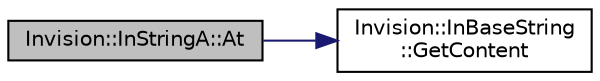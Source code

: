 digraph "Invision::InStringA::At"
{
 // LATEX_PDF_SIZE
  edge [fontname="Helvetica",fontsize="10",labelfontname="Helvetica",labelfontsize="10"];
  node [fontname="Helvetica",fontsize="10",shape=record];
  rankdir="LR";
  Node1 [label="Invision::InStringA::At",height=0.2,width=0.4,color="black", fillcolor="grey75", style="filled", fontcolor="black",tooltip=" "];
  Node1 -> Node2 [color="midnightblue",fontsize="10",style="solid"];
  Node2 [label="Invision::InBaseString\l::GetContent",height=0.2,width=0.4,color="black", fillcolor="white", style="filled",URL="$class_invision_1_1_in_base_string.html#adeab9a2980b24d39ccb384f5677ae5fb",tooltip=" "];
}

